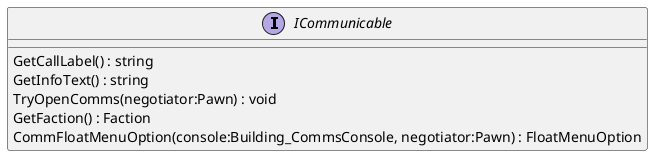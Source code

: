 @startuml
interface ICommunicable {
    GetCallLabel() : string
    GetInfoText() : string
    TryOpenComms(negotiator:Pawn) : void
    GetFaction() : Faction
    CommFloatMenuOption(console:Building_CommsConsole, negotiator:Pawn) : FloatMenuOption
}
@enduml
